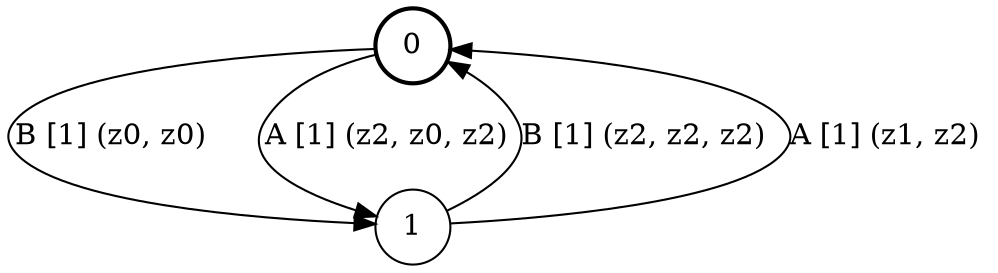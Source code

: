 # generated file, don't try to modify
# command: dot -Tpng <filename> > tree.png
digraph Automaton {
    node [shape = circle];
    0 [style = "bold"];
    0 -> 1 [label = "B [1] (z0, z0) "];
    0 -> 1 [label = "A [1] (z2, z0, z2) "];
    1 -> 0 [label = "B [1] (z2, z2, z2) "];
    1 -> 0 [label = "A [1] (z1, z2) "];
}
